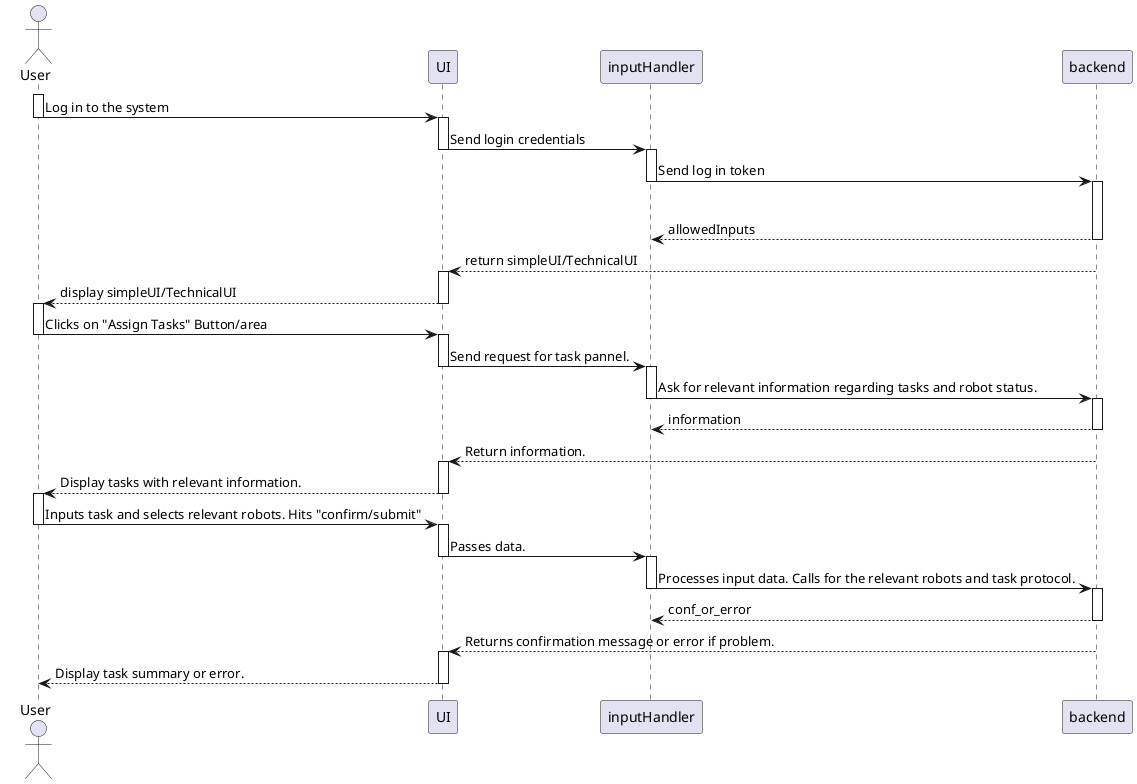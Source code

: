 @startuml ABasicSeqDiagram


actor User
participant UI
participant inputHandler 
participant backend

activate User 
User -> UI: Log in to the system
deactivate User 

activate UI
UI -> inputHandler: Send login credentials
deactivate UI

' waits for the backend to return. Ensures error handling is done gracefully.
activate inputHandler
inputHandler -> backend: Send log in token
deactivate inputHandler

activate backend
alt ifValidCredentials
    return allowedInputs
    backend --> UI: return simpleUI/TechnicalUI
deactivate backend

'User is now logged in with a simple UI availible to them
activate UI
UI --> User: display simpleUI/TechnicalUI
deactivate UI

activate User
User -> UI: Clicks on "Assign Tasks" Button/area
deactivate User

activate UI
UI -> inputHandler: Send request for task pannel.
deactivate UI

activate inputHandler
inputHandler -> backend: Ask for relevant information regarding tasks and robot status.
deactivate inputHandler

' waits for the backend to return. Ensures error handling is done gracefully.
activate backend
return information
backend --> UI: Return information.
deactivate backend

activate UI
UI --> User: Display tasks with relevant information.
deactivate UI

'User is now displayed a task screen with an area to input tasks, along with current statuses of robot and overview of the simulation.

activate User
User -> UI: Inputs task and selects relevant robots. Hits "confirm/submit"
deactivate User

activate UI
UI -> inputHandler: Passes data.
deactivate UI

activate inputHandler
inputHandler -> backend: Processes input data. Calls for the relevant robots and task protocol.
deactivate inputHandler

' waits for the backend to return. Ensures error handling is done gracefully.
activate backend
return conf_or_error
backend --> UI: Returns confirmation message or error if problem.
deactivate backend

'User is now logged in with a simple UI availible to them
activate UI
UI --> User: Display task summary or error.
deactivate UI




@enduml



' activate UI
' UI -> UI: inputs map data to backend (return error if an issue arises).
' return confirmation_or_error
' deactivate UI

' activate User 
' User -> UI: Request robot data 
' deactivate User 

' activate UI
' UI -> UI: request data from backend
' return data
' deactivate UI

' activate User 
' User -> UI: submit new tasks
' deactivate User 

' activate UI
' UI -> UI: send appropiate commands to simulation (start sim of new task), database (update current task), and system manager.
' return confirmation_of_new_tasks
' deactivate UI

' activate User 
' User -> UI: add new robot 
' deactivate User 

' activate UI
' UI -> UI: put new robot data into database, add robot to sim.
' return new_robot_info
' deactivate UI

